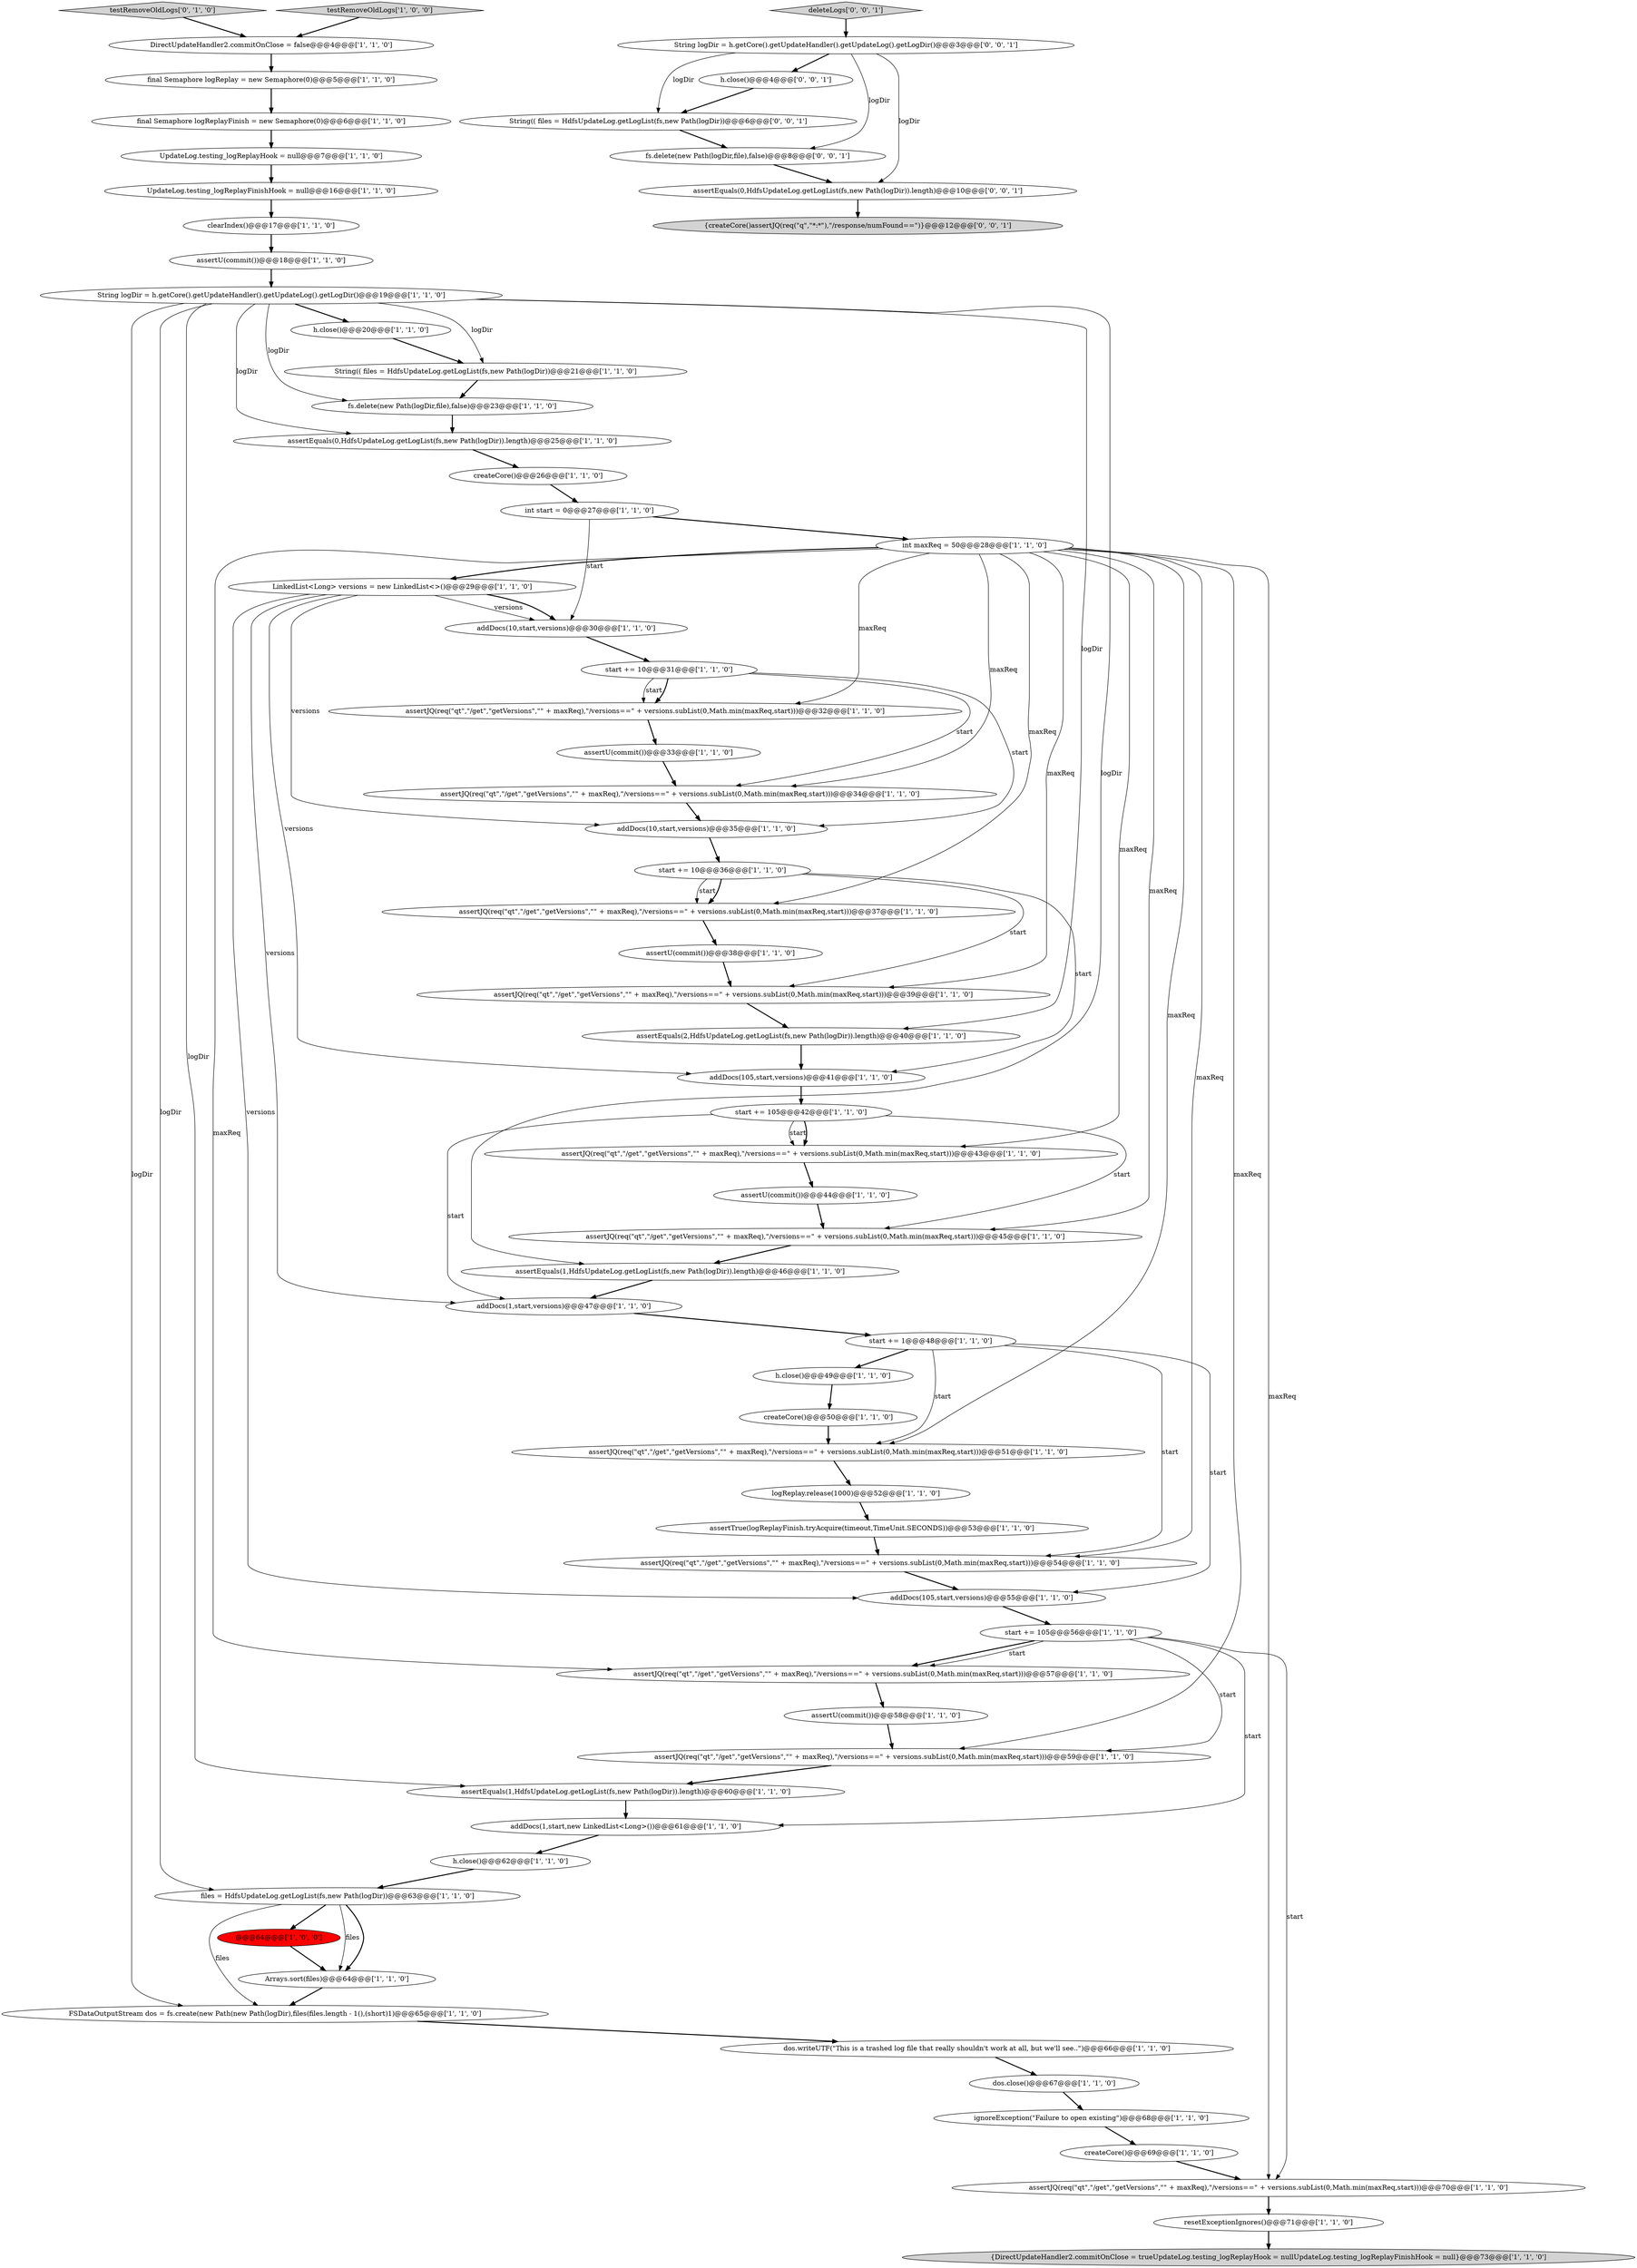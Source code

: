 digraph {
4 [style = filled, label = "h.close()@@@20@@@['1', '1', '0']", fillcolor = white, shape = ellipse image = "AAA0AAABBB1BBB"];
6 [style = filled, label = "@@@64@@@['1', '0', '0']", fillcolor = red, shape = ellipse image = "AAA1AAABBB1BBB"];
61 [style = filled, label = "testRemoveOldLogs['0', '1', '0']", fillcolor = lightgray, shape = diamond image = "AAA0AAABBB2BBB"];
49 [style = filled, label = "dos.close()@@@67@@@['1', '1', '0']", fillcolor = white, shape = ellipse image = "AAA0AAABBB1BBB"];
30 [style = filled, label = "LinkedList<Long> versions = new LinkedList<>()@@@29@@@['1', '1', '0']", fillcolor = white, shape = ellipse image = "AAA0AAABBB1BBB"];
32 [style = filled, label = "assertJQ(req(\"qt\",\"/get\",\"getVersions\",\"\" + maxReq),\"/versions==\" + versions.subList(0,Math.min(maxReq,start)))@@@37@@@['1', '1', '0']", fillcolor = white, shape = ellipse image = "AAA0AAABBB1BBB"];
63 [style = filled, label = "deleteLogs['0', '0', '1']", fillcolor = lightgray, shape = diamond image = "AAA0AAABBB3BBB"];
18 [style = filled, label = "assertU(commit())@@@38@@@['1', '1', '0']", fillcolor = white, shape = ellipse image = "AAA0AAABBB1BBB"];
33 [style = filled, label = "addDocs(10,start,versions)@@@35@@@['1', '1', '0']", fillcolor = white, shape = ellipse image = "AAA0AAABBB1BBB"];
5 [style = filled, label = "testRemoveOldLogs['1', '0', '0']", fillcolor = lightgray, shape = diamond image = "AAA0AAABBB1BBB"];
24 [style = filled, label = "createCore()@@@50@@@['1', '1', '0']", fillcolor = white, shape = ellipse image = "AAA0AAABBB1BBB"];
35 [style = filled, label = "h.close()@@@49@@@['1', '1', '0']", fillcolor = white, shape = ellipse image = "AAA0AAABBB1BBB"];
41 [style = filled, label = "DirectUpdateHandler2.commitOnClose = false@@@4@@@['1', '1', '0']", fillcolor = white, shape = ellipse image = "AAA0AAABBB1BBB"];
2 [style = filled, label = "assertJQ(req(\"qt\",\"/get\",\"getVersions\",\"\" + maxReq),\"/versions==\" + versions.subList(0,Math.min(maxReq,start)))@@@39@@@['1', '1', '0']", fillcolor = white, shape = ellipse image = "AAA0AAABBB1BBB"];
45 [style = filled, label = "final Semaphore logReplay = new Semaphore(0)@@@5@@@['1', '1', '0']", fillcolor = white, shape = ellipse image = "AAA0AAABBB1BBB"];
31 [style = filled, label = "dos.writeUTF(\"This is a trashed log file that really shouldn't work at all, but we'll see..\")@@@66@@@['1', '1', '0']", fillcolor = white, shape = ellipse image = "AAA0AAABBB1BBB"];
48 [style = filled, label = "assertEquals(0,HdfsUpdateLog.getLogList(fs,new Path(logDir)).length)@@@25@@@['1', '1', '0']", fillcolor = white, shape = ellipse image = "AAA0AAABBB1BBB"];
51 [style = filled, label = "assertU(commit())@@@33@@@['1', '1', '0']", fillcolor = white, shape = ellipse image = "AAA0AAABBB1BBB"];
39 [style = filled, label = "String logDir = h.getCore().getUpdateHandler().getUpdateLog().getLogDir()@@@19@@@['1', '1', '0']", fillcolor = white, shape = ellipse image = "AAA0AAABBB1BBB"];
16 [style = filled, label = "ignoreException(\"Failure to open existing\")@@@68@@@['1', '1', '0']", fillcolor = white, shape = ellipse image = "AAA0AAABBB1BBB"];
43 [style = filled, label = "addDocs(10,start,versions)@@@30@@@['1', '1', '0']", fillcolor = white, shape = ellipse image = "AAA0AAABBB1BBB"];
57 [style = filled, label = "FSDataOutputStream dos = fs.create(new Path(new Path(logDir),files(files.length - 1(),(short)1)@@@65@@@['1', '1', '0']", fillcolor = white, shape = ellipse image = "AAA0AAABBB1BBB"];
64 [style = filled, label = "String(( files = HdfsUpdateLog.getLogList(fs,new Path(logDir))@@@6@@@['0', '0', '1']", fillcolor = white, shape = ellipse image = "AAA0AAABBB3BBB"];
68 [style = filled, label = "h.close()@@@4@@@['0', '0', '1']", fillcolor = white, shape = ellipse image = "AAA0AAABBB3BBB"];
9 [style = filled, label = "assertEquals(2,HdfsUpdateLog.getLogList(fs,new Path(logDir)).length)@@@40@@@['1', '1', '0']", fillcolor = white, shape = ellipse image = "AAA0AAABBB1BBB"];
3 [style = filled, label = "String(( files = HdfsUpdateLog.getLogList(fs,new Path(logDir))@@@21@@@['1', '1', '0']", fillcolor = white, shape = ellipse image = "AAA0AAABBB1BBB"];
1 [style = filled, label = "addDocs(1,start,new LinkedList<Long>())@@@61@@@['1', '1', '0']", fillcolor = white, shape = ellipse image = "AAA0AAABBB1BBB"];
13 [style = filled, label = "assertU(commit())@@@58@@@['1', '1', '0']", fillcolor = white, shape = ellipse image = "AAA0AAABBB1BBB"];
50 [style = filled, label = "assertU(commit())@@@18@@@['1', '1', '0']", fillcolor = white, shape = ellipse image = "AAA0AAABBB1BBB"];
29 [style = filled, label = "assertEquals(1,HdfsUpdateLog.getLogList(fs,new Path(logDir)).length)@@@60@@@['1', '1', '0']", fillcolor = white, shape = ellipse image = "AAA0AAABBB1BBB"];
54 [style = filled, label = "assertJQ(req(\"qt\",\"/get\",\"getVersions\",\"\" + maxReq),\"/versions==\" + versions.subList(0,Math.min(maxReq,start)))@@@45@@@['1', '1', '0']", fillcolor = white, shape = ellipse image = "AAA0AAABBB1BBB"];
28 [style = filled, label = "h.close()@@@62@@@['1', '1', '0']", fillcolor = white, shape = ellipse image = "AAA0AAABBB1BBB"];
34 [style = filled, label = "UpdateLog.testing_logReplayHook = null@@@7@@@['1', '1', '0']", fillcolor = white, shape = ellipse image = "AAA0AAABBB1BBB"];
56 [style = filled, label = "createCore()@@@69@@@['1', '1', '0']", fillcolor = white, shape = ellipse image = "AAA0AAABBB1BBB"];
27 [style = filled, label = "fs.delete(new Path(logDir,file),false)@@@23@@@['1', '1', '0']", fillcolor = white, shape = ellipse image = "AAA0AAABBB1BBB"];
37 [style = filled, label = "assertU(commit())@@@44@@@['1', '1', '0']", fillcolor = white, shape = ellipse image = "AAA0AAABBB1BBB"];
59 [style = filled, label = "start += 10@@@36@@@['1', '1', '0']", fillcolor = white, shape = ellipse image = "AAA0AAABBB1BBB"];
36 [style = filled, label = "files = HdfsUpdateLog.getLogList(fs,new Path(logDir))@@@63@@@['1', '1', '0']", fillcolor = white, shape = ellipse image = "AAA0AAABBB1BBB"];
10 [style = filled, label = "assertJQ(req(\"qt\",\"/get\",\"getVersions\",\"\" + maxReq),\"/versions==\" + versions.subList(0,Math.min(maxReq,start)))@@@34@@@['1', '1', '0']", fillcolor = white, shape = ellipse image = "AAA0AAABBB1BBB"];
66 [style = filled, label = "assertEquals(0,HdfsUpdateLog.getLogList(fs,new Path(logDir)).length)@@@10@@@['0', '0', '1']", fillcolor = white, shape = ellipse image = "AAA0AAABBB3BBB"];
22 [style = filled, label = "assertJQ(req(\"qt\",\"/get\",\"getVersions\",\"\" + maxReq),\"/versions==\" + versions.subList(0,Math.min(maxReq,start)))@@@59@@@['1', '1', '0']", fillcolor = white, shape = ellipse image = "AAA0AAABBB1BBB"];
65 [style = filled, label = "{createCore()assertJQ(req(\"q\",\"*:*\"),\"/response/numFound==\")}@@@12@@@['0', '0', '1']", fillcolor = lightgray, shape = ellipse image = "AAA0AAABBB3BBB"];
60 [style = filled, label = "start += 105@@@42@@@['1', '1', '0']", fillcolor = white, shape = ellipse image = "AAA0AAABBB1BBB"];
7 [style = filled, label = "assertJQ(req(\"qt\",\"/get\",\"getVersions\",\"\" + maxReq),\"/versions==\" + versions.subList(0,Math.min(maxReq,start)))@@@32@@@['1', '1', '0']", fillcolor = white, shape = ellipse image = "AAA0AAABBB1BBB"];
11 [style = filled, label = "start += 10@@@31@@@['1', '1', '0']", fillcolor = white, shape = ellipse image = "AAA0AAABBB1BBB"];
19 [style = filled, label = "assertTrue(logReplayFinish.tryAcquire(timeout,TimeUnit.SECONDS))@@@53@@@['1', '1', '0']", fillcolor = white, shape = ellipse image = "AAA0AAABBB1BBB"];
46 [style = filled, label = "UpdateLog.testing_logReplayFinishHook = null@@@16@@@['1', '1', '0']", fillcolor = white, shape = ellipse image = "AAA0AAABBB1BBB"];
52 [style = filled, label = "{DirectUpdateHandler2.commitOnClose = trueUpdateLog.testing_logReplayHook = nullUpdateLog.testing_logReplayFinishHook = null}@@@73@@@['1', '1', '0']", fillcolor = lightgray, shape = ellipse image = "AAA0AAABBB1BBB"];
55 [style = filled, label = "logReplay.release(1000)@@@52@@@['1', '1', '0']", fillcolor = white, shape = ellipse image = "AAA0AAABBB1BBB"];
23 [style = filled, label = "clearIndex()@@@17@@@['1', '1', '0']", fillcolor = white, shape = ellipse image = "AAA0AAABBB1BBB"];
62 [style = filled, label = "fs.delete(new Path(logDir,file),false)@@@8@@@['0', '0', '1']", fillcolor = white, shape = ellipse image = "AAA0AAABBB3BBB"];
8 [style = filled, label = "assertJQ(req(\"qt\",\"/get\",\"getVersions\",\"\" + maxReq),\"/versions==\" + versions.subList(0,Math.min(maxReq,start)))@@@54@@@['1', '1', '0']", fillcolor = white, shape = ellipse image = "AAA0AAABBB1BBB"];
42 [style = filled, label = "start += 1@@@48@@@['1', '1', '0']", fillcolor = white, shape = ellipse image = "AAA0AAABBB1BBB"];
67 [style = filled, label = "String logDir = h.getCore().getUpdateHandler().getUpdateLog().getLogDir()@@@3@@@['0', '0', '1']", fillcolor = white, shape = ellipse image = "AAA0AAABBB3BBB"];
25 [style = filled, label = "int start = 0@@@27@@@['1', '1', '0']", fillcolor = white, shape = ellipse image = "AAA0AAABBB1BBB"];
15 [style = filled, label = "int maxReq = 50@@@28@@@['1', '1', '0']", fillcolor = white, shape = ellipse image = "AAA0AAABBB1BBB"];
38 [style = filled, label = "assertEquals(1,HdfsUpdateLog.getLogList(fs,new Path(logDir)).length)@@@46@@@['1', '1', '0']", fillcolor = white, shape = ellipse image = "AAA0AAABBB1BBB"];
20 [style = filled, label = "assertJQ(req(\"qt\",\"/get\",\"getVersions\",\"\" + maxReq),\"/versions==\" + versions.subList(0,Math.min(maxReq,start)))@@@43@@@['1', '1', '0']", fillcolor = white, shape = ellipse image = "AAA0AAABBB1BBB"];
44 [style = filled, label = "assertJQ(req(\"qt\",\"/get\",\"getVersions\",\"\" + maxReq),\"/versions==\" + versions.subList(0,Math.min(maxReq,start)))@@@57@@@['1', '1', '0']", fillcolor = white, shape = ellipse image = "AAA0AAABBB1BBB"];
0 [style = filled, label = "Arrays.sort(files)@@@64@@@['1', '1', '0']", fillcolor = white, shape = ellipse image = "AAA0AAABBB1BBB"];
21 [style = filled, label = "addDocs(105,start,versions)@@@55@@@['1', '1', '0']", fillcolor = white, shape = ellipse image = "AAA0AAABBB1BBB"];
40 [style = filled, label = "createCore()@@@26@@@['1', '1', '0']", fillcolor = white, shape = ellipse image = "AAA0AAABBB1BBB"];
47 [style = filled, label = "final Semaphore logReplayFinish = new Semaphore(0)@@@6@@@['1', '1', '0']", fillcolor = white, shape = ellipse image = "AAA0AAABBB1BBB"];
17 [style = filled, label = "resetExceptionIgnores()@@@71@@@['1', '1', '0']", fillcolor = white, shape = ellipse image = "AAA0AAABBB1BBB"];
14 [style = filled, label = "assertJQ(req(\"qt\",\"/get\",\"getVersions\",\"\" + maxReq),\"/versions==\" + versions.subList(0,Math.min(maxReq,start)))@@@51@@@['1', '1', '0']", fillcolor = white, shape = ellipse image = "AAA0AAABBB1BBB"];
53 [style = filled, label = "addDocs(105,start,versions)@@@41@@@['1', '1', '0']", fillcolor = white, shape = ellipse image = "AAA0AAABBB1BBB"];
58 [style = filled, label = "start += 105@@@56@@@['1', '1', '0']", fillcolor = white, shape = ellipse image = "AAA0AAABBB1BBB"];
26 [style = filled, label = "assertJQ(req(\"qt\",\"/get\",\"getVersions\",\"\" + maxReq),\"/versions==\" + versions.subList(0,Math.min(maxReq,start)))@@@70@@@['1', '1', '0']", fillcolor = white, shape = ellipse image = "AAA0AAABBB1BBB"];
12 [style = filled, label = "addDocs(1,start,versions)@@@47@@@['1', '1', '0']", fillcolor = white, shape = ellipse image = "AAA0AAABBB1BBB"];
9->53 [style = bold, label=""];
57->31 [style = bold, label=""];
58->1 [style = solid, label="start"];
34->46 [style = bold, label=""];
49->16 [style = bold, label=""];
67->62 [style = solid, label="logDir"];
15->22 [style = solid, label="maxReq"];
21->58 [style = bold, label=""];
36->0 [style = solid, label="files"];
40->25 [style = bold, label=""];
38->12 [style = bold, label=""];
42->8 [style = solid, label="start"];
15->2 [style = solid, label="maxReq"];
12->42 [style = bold, label=""];
51->10 [style = bold, label=""];
3->27 [style = bold, label=""];
11->10 [style = solid, label="start"];
1->28 [style = bold, label=""];
36->0 [style = bold, label=""];
15->44 [style = solid, label="maxReq"];
30->43 [style = solid, label="versions"];
15->26 [style = solid, label="maxReq"];
59->32 [style = solid, label="start"];
39->3 [style = solid, label="logDir"];
67->68 [style = bold, label=""];
20->37 [style = bold, label=""];
25->15 [style = bold, label=""];
41->45 [style = bold, label=""];
56->26 [style = bold, label=""];
13->22 [style = bold, label=""];
32->18 [style = bold, label=""];
47->34 [style = bold, label=""];
53->60 [style = bold, label=""];
29->1 [style = bold, label=""];
54->38 [style = bold, label=""];
30->53 [style = solid, label="versions"];
36->6 [style = bold, label=""];
4->3 [style = bold, label=""];
15->10 [style = solid, label="maxReq"];
28->36 [style = bold, label=""];
39->36 [style = solid, label="logDir"];
26->17 [style = bold, label=""];
16->56 [style = bold, label=""];
59->32 [style = bold, label=""];
11->33 [style = solid, label="start"];
2->9 [style = bold, label=""];
15->7 [style = solid, label="maxReq"];
39->4 [style = bold, label=""];
50->39 [style = bold, label=""];
60->20 [style = solid, label="start"];
43->11 [style = bold, label=""];
15->14 [style = solid, label="maxReq"];
39->48 [style = solid, label="logDir"];
7->51 [style = bold, label=""];
39->9 [style = solid, label="logDir"];
55->19 [style = bold, label=""];
15->54 [style = solid, label="maxReq"];
39->27 [style = solid, label="logDir"];
66->65 [style = bold, label=""];
39->57 [style = solid, label="logDir"];
0->57 [style = bold, label=""];
17->52 [style = bold, label=""];
60->20 [style = bold, label=""];
61->41 [style = bold, label=""];
30->21 [style = solid, label="versions"];
30->12 [style = solid, label="versions"];
30->43 [style = bold, label=""];
15->8 [style = solid, label="maxReq"];
67->64 [style = solid, label="logDir"];
22->29 [style = bold, label=""];
31->49 [style = bold, label=""];
62->66 [style = bold, label=""];
60->12 [style = solid, label="start"];
39->38 [style = solid, label="logDir"];
35->24 [style = bold, label=""];
58->22 [style = solid, label="start"];
64->62 [style = bold, label=""];
33->59 [style = bold, label=""];
63->67 [style = bold, label=""];
30->33 [style = solid, label="versions"];
42->14 [style = solid, label="start"];
58->26 [style = solid, label="start"];
10->33 [style = bold, label=""];
36->57 [style = solid, label="files"];
15->32 [style = solid, label="maxReq"];
46->23 [style = bold, label=""];
23->50 [style = bold, label=""];
68->64 [style = bold, label=""];
59->2 [style = solid, label="start"];
60->54 [style = solid, label="start"];
59->53 [style = solid, label="start"];
15->20 [style = solid, label="maxReq"];
6->0 [style = bold, label=""];
15->30 [style = bold, label=""];
11->7 [style = solid, label="start"];
18->2 [style = bold, label=""];
48->40 [style = bold, label=""];
19->8 [style = bold, label=""];
37->54 [style = bold, label=""];
42->35 [style = bold, label=""];
24->14 [style = bold, label=""];
58->44 [style = bold, label=""];
39->29 [style = solid, label="logDir"];
67->66 [style = solid, label="logDir"];
5->41 [style = bold, label=""];
25->43 [style = solid, label="start"];
58->44 [style = solid, label="start"];
27->48 [style = bold, label=""];
45->47 [style = bold, label=""];
8->21 [style = bold, label=""];
42->21 [style = solid, label="start"];
44->13 [style = bold, label=""];
14->55 [style = bold, label=""];
11->7 [style = bold, label=""];
}
